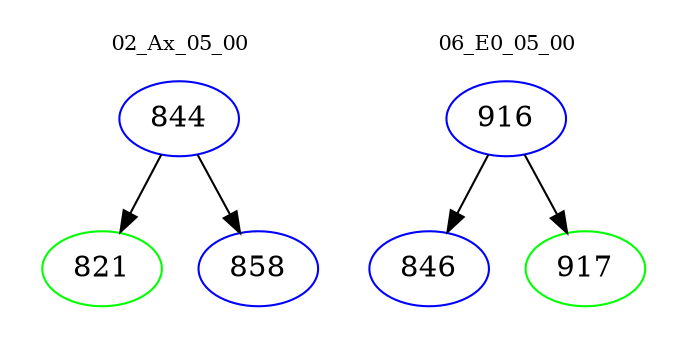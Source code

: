 digraph{
subgraph cluster_0 {
color = white
label = "02_Ax_05_00";
fontsize=10;
T0_844 [label="844", color="blue"]
T0_844 -> T0_821 [color="black"]
T0_821 [label="821", color="green"]
T0_844 -> T0_858 [color="black"]
T0_858 [label="858", color="blue"]
}
subgraph cluster_1 {
color = white
label = "06_E0_05_00";
fontsize=10;
T1_916 [label="916", color="blue"]
T1_916 -> T1_846 [color="black"]
T1_846 [label="846", color="blue"]
T1_916 -> T1_917 [color="black"]
T1_917 [label="917", color="green"]
}
}
